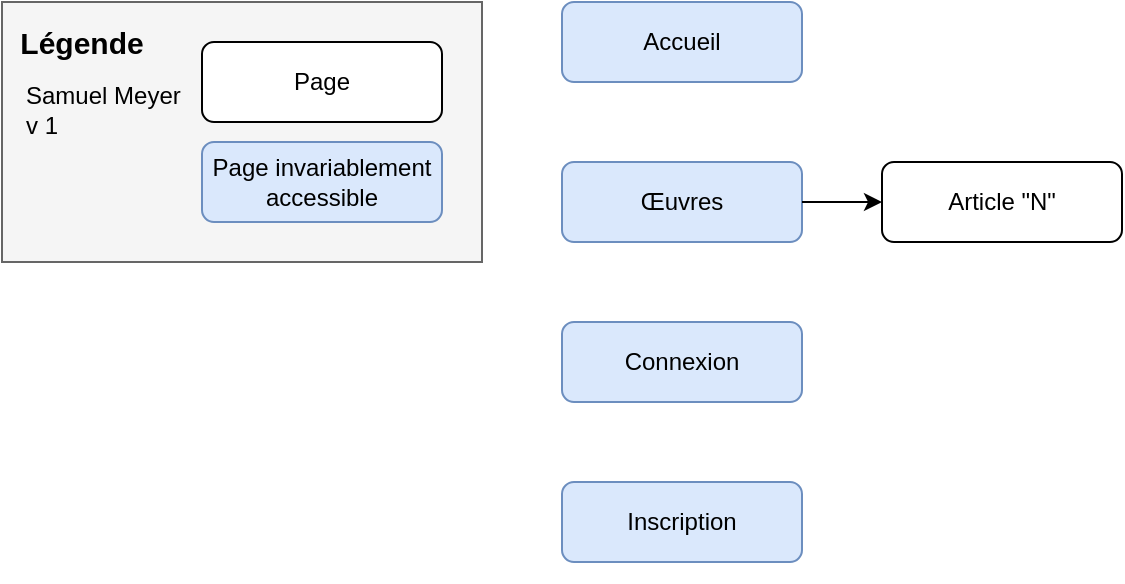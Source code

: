 <mxfile version="12.9.9" type="device"><diagram id="zMx_ZCnJDdhbiB5kYGJD" name="Page-1"><mxGraphModel dx="1086" dy="806" grid="1" gridSize="10" guides="1" tooltips="1" connect="1" arrows="1" fold="1" page="1" pageScale="1" pageWidth="1169" pageHeight="827" math="0" shadow="0"><root><mxCell id="0"/><mxCell id="1" parent="0"/><mxCell id="lkL70HtxXJZ3KCcoQ1Hc-1" value="Accueil" style="rounded=1;whiteSpace=wrap;html=1;fillColor=#dae8fc;strokeColor=#6c8ebf;" parent="1" vertex="1"><mxGeometry x="360" y="120" width="120" height="40" as="geometry"/></mxCell><mxCell id="lkL70HtxXJZ3KCcoQ1Hc-2" value="Œuvres" style="rounded=1;whiteSpace=wrap;html=1;fillColor=#dae8fc;strokeColor=#6c8ebf;" parent="1" vertex="1"><mxGeometry x="360" y="200" width="120" height="40" as="geometry"/></mxCell><mxCell id="lkL70HtxXJZ3KCcoQ1Hc-3" value="Article &quot;N&quot;" style="rounded=1;whiteSpace=wrap;html=1;" parent="1" vertex="1"><mxGeometry x="520" y="200" width="120" height="40" as="geometry"/></mxCell><mxCell id="lkL70HtxXJZ3KCcoQ1Hc-4" value="Connexion" style="rounded=1;whiteSpace=wrap;html=1;fillColor=#dae8fc;strokeColor=#6c8ebf;" parent="1" vertex="1"><mxGeometry x="360" y="280" width="120" height="40" as="geometry"/></mxCell><mxCell id="lkL70HtxXJZ3KCcoQ1Hc-16" value="" style="endArrow=classic;html=1;" parent="1" source="lkL70HtxXJZ3KCcoQ1Hc-2" target="lkL70HtxXJZ3KCcoQ1Hc-3" edge="1"><mxGeometry width="50" height="50" relative="1" as="geometry"><mxPoint x="770" y="440" as="sourcePoint"/><mxPoint x="880" y="430" as="targetPoint"/></mxGeometry></mxCell><mxCell id="lkL70HtxXJZ3KCcoQ1Hc-51" value="" style="group;container=1;" parent="1" vertex="1" connectable="0"><mxGeometry x="100" y="120" width="220" height="290" as="geometry"/></mxCell><mxCell id="lkL70HtxXJZ3KCcoQ1Hc-45" value="" style="rounded=0;whiteSpace=wrap;html=1;fillColor=#f5f5f5;strokeColor=#666666;fontColor=#333333;" parent="lkL70HtxXJZ3KCcoQ1Hc-51" vertex="1"><mxGeometry x="-20" width="240" height="130" as="geometry"/></mxCell><mxCell id="lkL70HtxXJZ3KCcoQ1Hc-46" value="Page invariablement accessible" style="rounded=1;whiteSpace=wrap;html=1;fillColor=#dae8fc;strokeColor=#6c8ebf;" parent="lkL70HtxXJZ3KCcoQ1Hc-51" vertex="1"><mxGeometry x="80" y="70" width="120" height="40" as="geometry"/></mxCell><mxCell id="lkL70HtxXJZ3KCcoQ1Hc-48" value="Légende" style="text;html=1;strokeColor=none;fillColor=none;align=center;verticalAlign=middle;whiteSpace=wrap;rounded=0;fontStyle=1;fontSize=15;" parent="lkL70HtxXJZ3KCcoQ1Hc-51" vertex="1"><mxGeometry x="-20" y="10" width="80" height="20" as="geometry"/></mxCell><mxCell id="lkL70HtxXJZ3KCcoQ1Hc-49" value="Page" style="rounded=1;whiteSpace=wrap;html=1;" parent="lkL70HtxXJZ3KCcoQ1Hc-51" vertex="1"><mxGeometry x="80" y="20" width="120" height="40" as="geometry"/></mxCell><mxCell id="gBUPPw1hiUXZ26MEtJ1U-2" value="Samuel Meyer&lt;br&gt;v 1" style="text;html=1;strokeColor=none;fillColor=none;align=left;verticalAlign=middle;whiteSpace=wrap;rounded=0;" parent="lkL70HtxXJZ3KCcoQ1Hc-51" vertex="1"><mxGeometry x="-10" y="30" width="110" height="48" as="geometry"/></mxCell><mxCell id="CskfXL8czXOru9NKiDVj-3" value="Inscription" style="rounded=1;whiteSpace=wrap;html=1;fillColor=#dae8fc;strokeColor=#6c8ebf;" parent="1" vertex="1"><mxGeometry x="360" y="360" width="120" height="40" as="geometry"/></mxCell></root></mxGraphModel></diagram></mxfile>